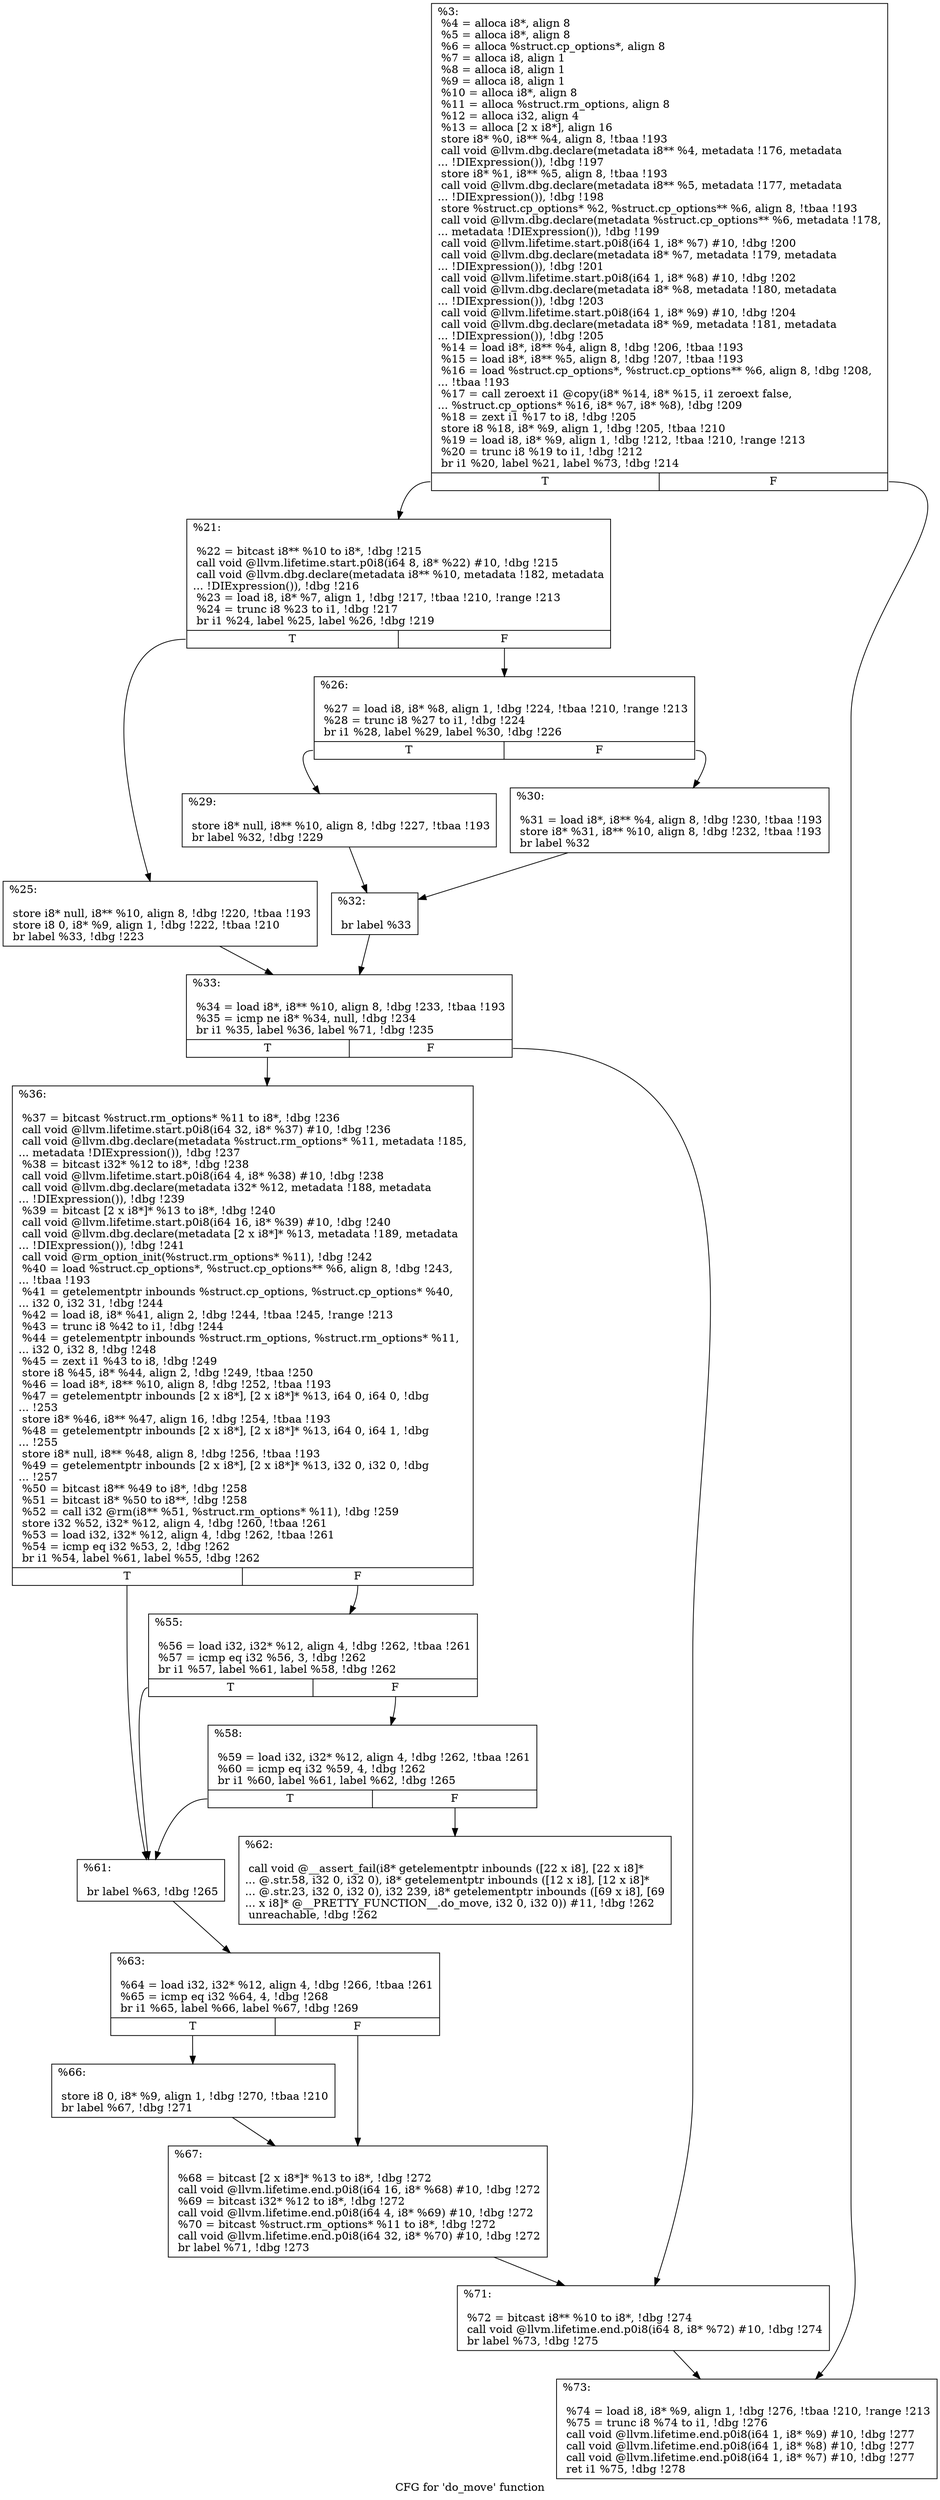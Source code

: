digraph "CFG for 'do_move' function" {
	label="CFG for 'do_move' function";

	Node0x283a220 [shape=record,label="{%3:\l  %4 = alloca i8*, align 8\l  %5 = alloca i8*, align 8\l  %6 = alloca %struct.cp_options*, align 8\l  %7 = alloca i8, align 1\l  %8 = alloca i8, align 1\l  %9 = alloca i8, align 1\l  %10 = alloca i8*, align 8\l  %11 = alloca %struct.rm_options, align 8\l  %12 = alloca i32, align 4\l  %13 = alloca [2 x i8*], align 16\l  store i8* %0, i8** %4, align 8, !tbaa !193\l  call void @llvm.dbg.declare(metadata i8** %4, metadata !176, metadata\l... !DIExpression()), !dbg !197\l  store i8* %1, i8** %5, align 8, !tbaa !193\l  call void @llvm.dbg.declare(metadata i8** %5, metadata !177, metadata\l... !DIExpression()), !dbg !198\l  store %struct.cp_options* %2, %struct.cp_options** %6, align 8, !tbaa !193\l  call void @llvm.dbg.declare(metadata %struct.cp_options** %6, metadata !178,\l... metadata !DIExpression()), !dbg !199\l  call void @llvm.lifetime.start.p0i8(i64 1, i8* %7) #10, !dbg !200\l  call void @llvm.dbg.declare(metadata i8* %7, metadata !179, metadata\l... !DIExpression()), !dbg !201\l  call void @llvm.lifetime.start.p0i8(i64 1, i8* %8) #10, !dbg !202\l  call void @llvm.dbg.declare(metadata i8* %8, metadata !180, metadata\l... !DIExpression()), !dbg !203\l  call void @llvm.lifetime.start.p0i8(i64 1, i8* %9) #10, !dbg !204\l  call void @llvm.dbg.declare(metadata i8* %9, metadata !181, metadata\l... !DIExpression()), !dbg !205\l  %14 = load i8*, i8** %4, align 8, !dbg !206, !tbaa !193\l  %15 = load i8*, i8** %5, align 8, !dbg !207, !tbaa !193\l  %16 = load %struct.cp_options*, %struct.cp_options** %6, align 8, !dbg !208,\l... !tbaa !193\l  %17 = call zeroext i1 @copy(i8* %14, i8* %15, i1 zeroext false,\l... %struct.cp_options* %16, i8* %7, i8* %8), !dbg !209\l  %18 = zext i1 %17 to i8, !dbg !205\l  store i8 %18, i8* %9, align 1, !dbg !205, !tbaa !210\l  %19 = load i8, i8* %9, align 1, !dbg !212, !tbaa !210, !range !213\l  %20 = trunc i8 %19 to i1, !dbg !212\l  br i1 %20, label %21, label %73, !dbg !214\l|{<s0>T|<s1>F}}"];
	Node0x283a220:s0 -> Node0x283d5a0;
	Node0x283a220:s1 -> Node0x283daa0;
	Node0x283d5a0 [shape=record,label="{%21:\l\l  %22 = bitcast i8** %10 to i8*, !dbg !215\l  call void @llvm.lifetime.start.p0i8(i64 8, i8* %22) #10, !dbg !215\l  call void @llvm.dbg.declare(metadata i8** %10, metadata !182, metadata\l... !DIExpression()), !dbg !216\l  %23 = load i8, i8* %7, align 1, !dbg !217, !tbaa !210, !range !213\l  %24 = trunc i8 %23 to i1, !dbg !217\l  br i1 %24, label %25, label %26, !dbg !219\l|{<s0>T|<s1>F}}"];
	Node0x283d5a0:s0 -> Node0x283d5f0;
	Node0x283d5a0:s1 -> Node0x283d640;
	Node0x283d5f0 [shape=record,label="{%25:\l\l  store i8* null, i8** %10, align 8, !dbg !220, !tbaa !193\l  store i8 0, i8* %9, align 1, !dbg !222, !tbaa !210\l  br label %33, !dbg !223\l}"];
	Node0x283d5f0 -> Node0x283d780;
	Node0x283d640 [shape=record,label="{%26:\l\l  %27 = load i8, i8* %8, align 1, !dbg !224, !tbaa !210, !range !213\l  %28 = trunc i8 %27 to i1, !dbg !224\l  br i1 %28, label %29, label %30, !dbg !226\l|{<s0>T|<s1>F}}"];
	Node0x283d640:s0 -> Node0x283d690;
	Node0x283d640:s1 -> Node0x283d6e0;
	Node0x283d690 [shape=record,label="{%29:\l\l  store i8* null, i8** %10, align 8, !dbg !227, !tbaa !193\l  br label %32, !dbg !229\l}"];
	Node0x283d690 -> Node0x283d730;
	Node0x283d6e0 [shape=record,label="{%30:\l\l  %31 = load i8*, i8** %4, align 8, !dbg !230, !tbaa !193\l  store i8* %31, i8** %10, align 8, !dbg !232, !tbaa !193\l  br label %32\l}"];
	Node0x283d6e0 -> Node0x283d730;
	Node0x283d730 [shape=record,label="{%32:\l\l  br label %33\l}"];
	Node0x283d730 -> Node0x283d780;
	Node0x283d780 [shape=record,label="{%33:\l\l  %34 = load i8*, i8** %10, align 8, !dbg !233, !tbaa !193\l  %35 = icmp ne i8* %34, null, !dbg !234\l  br i1 %35, label %36, label %71, !dbg !235\l|{<s0>T|<s1>F}}"];
	Node0x283d780:s0 -> Node0x283d7d0;
	Node0x283d780:s1 -> Node0x283da50;
	Node0x283d7d0 [shape=record,label="{%36:\l\l  %37 = bitcast %struct.rm_options* %11 to i8*, !dbg !236\l  call void @llvm.lifetime.start.p0i8(i64 32, i8* %37) #10, !dbg !236\l  call void @llvm.dbg.declare(metadata %struct.rm_options* %11, metadata !185,\l... metadata !DIExpression()), !dbg !237\l  %38 = bitcast i32* %12 to i8*, !dbg !238\l  call void @llvm.lifetime.start.p0i8(i64 4, i8* %38) #10, !dbg !238\l  call void @llvm.dbg.declare(metadata i32* %12, metadata !188, metadata\l... !DIExpression()), !dbg !239\l  %39 = bitcast [2 x i8*]* %13 to i8*, !dbg !240\l  call void @llvm.lifetime.start.p0i8(i64 16, i8* %39) #10, !dbg !240\l  call void @llvm.dbg.declare(metadata [2 x i8*]* %13, metadata !189, metadata\l... !DIExpression()), !dbg !241\l  call void @rm_option_init(%struct.rm_options* %11), !dbg !242\l  %40 = load %struct.cp_options*, %struct.cp_options** %6, align 8, !dbg !243,\l... !tbaa !193\l  %41 = getelementptr inbounds %struct.cp_options, %struct.cp_options* %40,\l... i32 0, i32 31, !dbg !244\l  %42 = load i8, i8* %41, align 2, !dbg !244, !tbaa !245, !range !213\l  %43 = trunc i8 %42 to i1, !dbg !244\l  %44 = getelementptr inbounds %struct.rm_options, %struct.rm_options* %11,\l... i32 0, i32 8, !dbg !248\l  %45 = zext i1 %43 to i8, !dbg !249\l  store i8 %45, i8* %44, align 2, !dbg !249, !tbaa !250\l  %46 = load i8*, i8** %10, align 8, !dbg !252, !tbaa !193\l  %47 = getelementptr inbounds [2 x i8*], [2 x i8*]* %13, i64 0, i64 0, !dbg\l... !253\l  store i8* %46, i8** %47, align 16, !dbg !254, !tbaa !193\l  %48 = getelementptr inbounds [2 x i8*], [2 x i8*]* %13, i64 0, i64 1, !dbg\l... !255\l  store i8* null, i8** %48, align 8, !dbg !256, !tbaa !193\l  %49 = getelementptr inbounds [2 x i8*], [2 x i8*]* %13, i32 0, i32 0, !dbg\l... !257\l  %50 = bitcast i8** %49 to i8*, !dbg !258\l  %51 = bitcast i8* %50 to i8**, !dbg !258\l  %52 = call i32 @rm(i8** %51, %struct.rm_options* %11), !dbg !259\l  store i32 %52, i32* %12, align 4, !dbg !260, !tbaa !261\l  %53 = load i32, i32* %12, align 4, !dbg !262, !tbaa !261\l  %54 = icmp eq i32 %53, 2, !dbg !262\l  br i1 %54, label %61, label %55, !dbg !262\l|{<s0>T|<s1>F}}"];
	Node0x283d7d0:s0 -> Node0x283d8c0;
	Node0x283d7d0:s1 -> Node0x283d820;
	Node0x283d820 [shape=record,label="{%55:\l\l  %56 = load i32, i32* %12, align 4, !dbg !262, !tbaa !261\l  %57 = icmp eq i32 %56, 3, !dbg !262\l  br i1 %57, label %61, label %58, !dbg !262\l|{<s0>T|<s1>F}}"];
	Node0x283d820:s0 -> Node0x283d8c0;
	Node0x283d820:s1 -> Node0x283d870;
	Node0x283d870 [shape=record,label="{%58:\l\l  %59 = load i32, i32* %12, align 4, !dbg !262, !tbaa !261\l  %60 = icmp eq i32 %59, 4, !dbg !262\l  br i1 %60, label %61, label %62, !dbg !265\l|{<s0>T|<s1>F}}"];
	Node0x283d870:s0 -> Node0x283d8c0;
	Node0x283d870:s1 -> Node0x283d910;
	Node0x283d8c0 [shape=record,label="{%61:\l\l  br label %63, !dbg !265\l}"];
	Node0x283d8c0 -> Node0x283d960;
	Node0x283d910 [shape=record,label="{%62:\l\l  call void @__assert_fail(i8* getelementptr inbounds ([22 x i8], [22 x i8]*\l... @.str.58, i32 0, i32 0), i8* getelementptr inbounds ([12 x i8], [12 x i8]*\l... @.str.23, i32 0, i32 0), i32 239, i8* getelementptr inbounds ([69 x i8], [69\l... x i8]* @__PRETTY_FUNCTION__.do_move, i32 0, i32 0)) #11, !dbg !262\l  unreachable, !dbg !262\l}"];
	Node0x283d960 [shape=record,label="{%63:\l\l  %64 = load i32, i32* %12, align 4, !dbg !266, !tbaa !261\l  %65 = icmp eq i32 %64, 4, !dbg !268\l  br i1 %65, label %66, label %67, !dbg !269\l|{<s0>T|<s1>F}}"];
	Node0x283d960:s0 -> Node0x283d9b0;
	Node0x283d960:s1 -> Node0x283da00;
	Node0x283d9b0 [shape=record,label="{%66:\l\l  store i8 0, i8* %9, align 1, !dbg !270, !tbaa !210\l  br label %67, !dbg !271\l}"];
	Node0x283d9b0 -> Node0x283da00;
	Node0x283da00 [shape=record,label="{%67:\l\l  %68 = bitcast [2 x i8*]* %13 to i8*, !dbg !272\l  call void @llvm.lifetime.end.p0i8(i64 16, i8* %68) #10, !dbg !272\l  %69 = bitcast i32* %12 to i8*, !dbg !272\l  call void @llvm.lifetime.end.p0i8(i64 4, i8* %69) #10, !dbg !272\l  %70 = bitcast %struct.rm_options* %11 to i8*, !dbg !272\l  call void @llvm.lifetime.end.p0i8(i64 32, i8* %70) #10, !dbg !272\l  br label %71, !dbg !273\l}"];
	Node0x283da00 -> Node0x283da50;
	Node0x283da50 [shape=record,label="{%71:\l\l  %72 = bitcast i8** %10 to i8*, !dbg !274\l  call void @llvm.lifetime.end.p0i8(i64 8, i8* %72) #10, !dbg !274\l  br label %73, !dbg !275\l}"];
	Node0x283da50 -> Node0x283daa0;
	Node0x283daa0 [shape=record,label="{%73:\l\l  %74 = load i8, i8* %9, align 1, !dbg !276, !tbaa !210, !range !213\l  %75 = trunc i8 %74 to i1, !dbg !276\l  call void @llvm.lifetime.end.p0i8(i64 1, i8* %9) #10, !dbg !277\l  call void @llvm.lifetime.end.p0i8(i64 1, i8* %8) #10, !dbg !277\l  call void @llvm.lifetime.end.p0i8(i64 1, i8* %7) #10, !dbg !277\l  ret i1 %75, !dbg !278\l}"];
}
